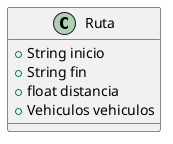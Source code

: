 @startuml
class Ruta {
    +String inicio
    +String fin
    +float distancia
    +Vehiculos vehiculos
}
@enduml